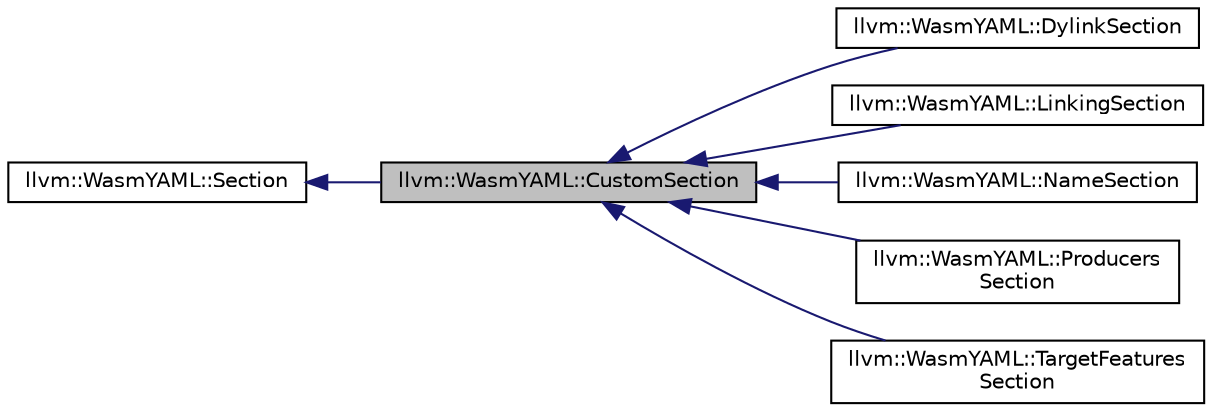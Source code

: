 digraph "llvm::WasmYAML::CustomSection"
{
 // LATEX_PDF_SIZE
  bgcolor="transparent";
  edge [fontname="Helvetica",fontsize="10",labelfontname="Helvetica",labelfontsize="10"];
  node [fontname="Helvetica",fontsize="10",shape="box"];
  rankdir="LR";
  Node1 [label="llvm::WasmYAML::CustomSection",height=0.2,width=0.4,color="black", fillcolor="grey75", style="filled", fontcolor="black",tooltip=" "];
  Node2 -> Node1 [dir="back",color="midnightblue",fontsize="10",style="solid",fontname="Helvetica"];
  Node2 [label="llvm::WasmYAML::Section",height=0.2,width=0.4,color="black",URL="$structllvm_1_1WasmYAML_1_1Section.html",tooltip=" "];
  Node1 -> Node3 [dir="back",color="midnightblue",fontsize="10",style="solid",fontname="Helvetica"];
  Node3 [label="llvm::WasmYAML::DylinkSection",height=0.2,width=0.4,color="black",URL="$structllvm_1_1WasmYAML_1_1DylinkSection.html",tooltip=" "];
  Node1 -> Node4 [dir="back",color="midnightblue",fontsize="10",style="solid",fontname="Helvetica"];
  Node4 [label="llvm::WasmYAML::LinkingSection",height=0.2,width=0.4,color="black",URL="$structllvm_1_1WasmYAML_1_1LinkingSection.html",tooltip=" "];
  Node1 -> Node5 [dir="back",color="midnightblue",fontsize="10",style="solid",fontname="Helvetica"];
  Node5 [label="llvm::WasmYAML::NameSection",height=0.2,width=0.4,color="black",URL="$structllvm_1_1WasmYAML_1_1NameSection.html",tooltip=" "];
  Node1 -> Node6 [dir="back",color="midnightblue",fontsize="10",style="solid",fontname="Helvetica"];
  Node6 [label="llvm::WasmYAML::Producers\lSection",height=0.2,width=0.4,color="black",URL="$structllvm_1_1WasmYAML_1_1ProducersSection.html",tooltip=" "];
  Node1 -> Node7 [dir="back",color="midnightblue",fontsize="10",style="solid",fontname="Helvetica"];
  Node7 [label="llvm::WasmYAML::TargetFeatures\lSection",height=0.2,width=0.4,color="black",URL="$structllvm_1_1WasmYAML_1_1TargetFeaturesSection.html",tooltip=" "];
}
